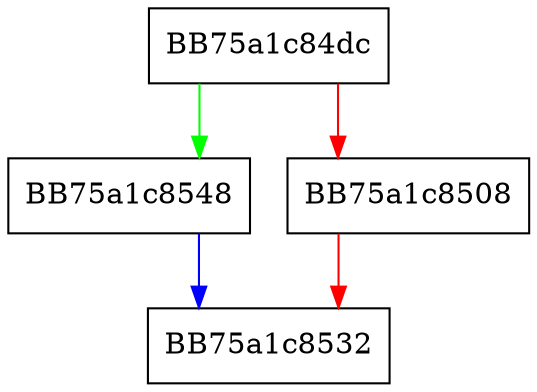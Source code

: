 digraph createLeaf {
  node [shape="box"];
  graph [splines=ortho];
  BB75a1c84dc -> BB75a1c8548 [color="green"];
  BB75a1c84dc -> BB75a1c8508 [color="red"];
  BB75a1c8508 -> BB75a1c8532 [color="red"];
  BB75a1c8548 -> BB75a1c8532 [color="blue"];
}